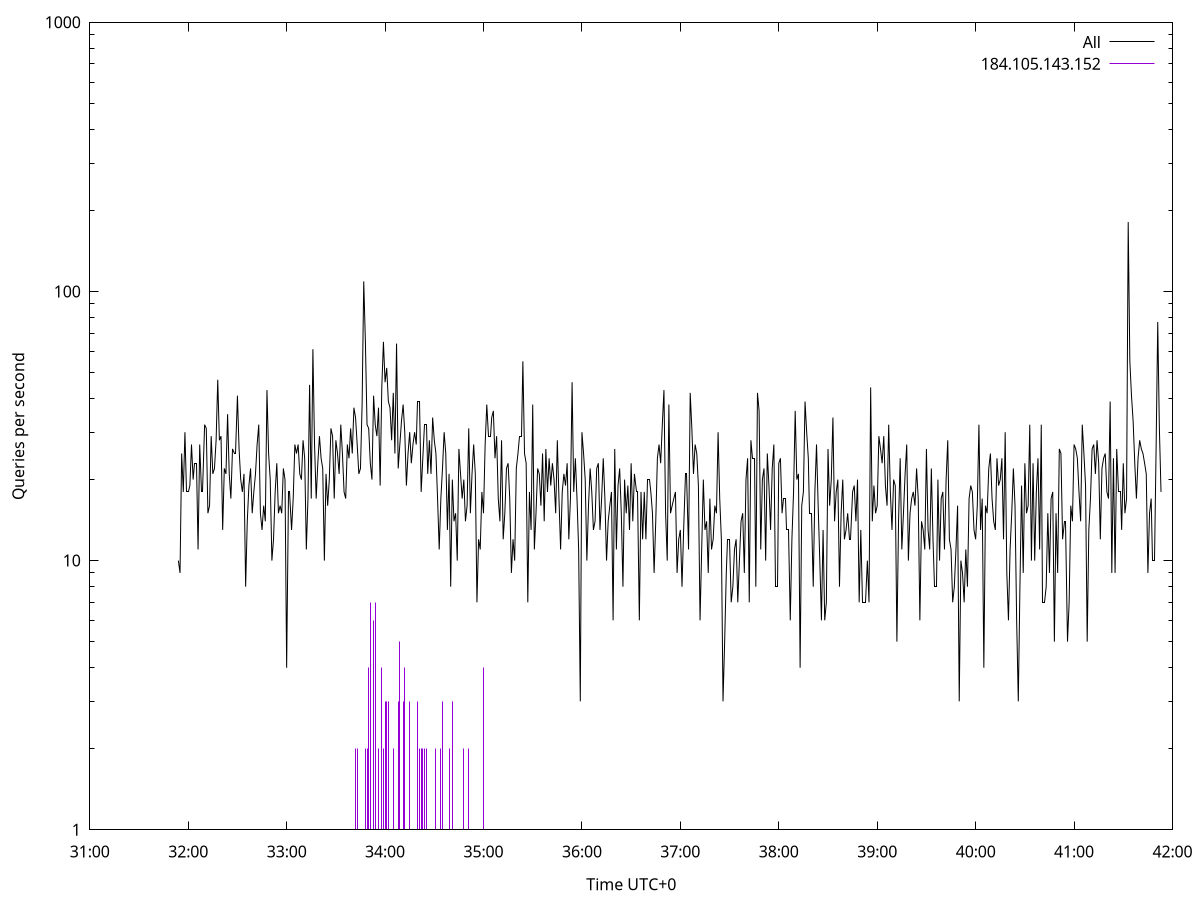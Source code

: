 set terminal pngcairo size 1024,768
set output 'Sun Jan  7 20:31:54 2024.png'
set ylabel 'Queries per second'
set xlabel 'Time UTC+0'
set xdata time
set timefmt "%s"
set log y
plot \
'-' using 1:2 linecolor 0 linetype 2 with lines title 'All', \
'-' using 1:2 linecolor 1 linetype 3 with impulses title "184.105.143.152"
1704634314 10
1704634315 9
1704634316 25
1704634317 18
1704634318 30
1704634319 18
1704634320 18
1704634321 19
1704634322 27
1704634323 20
1704634324 23
1704634325 23
1704634326 11
1704634327 27
1704634328 18
1704634329 18
1704634330 32
1704634331 31
1704634332 15
1704634333 16
1704634334 29
1704634335 21
1704634336 22
1704634337 28
1704634338 47
1704634339 28
1704634340 29
1704634341 13
1704634342 22
1704634343 21
1704634344 35
1704634345 21
1704634346 17
1704634347 26
1704634348 25
1704634349 25
1704634350 41
1704634351 26
1704634352 20
1704634353 18
1704634354 21
1704634355 8
1704634356 14
1704634357 19
1704634358 22
1704634359 15
1704634360 18
1704634361 21
1704634362 27
1704634363 32
1704634364 15
1704634365 13
1704634366 16
1704634367 14
1704634368 43
1704634369 25
1704634370 20
1704634371 10
1704634372 12
1704634373 18
1704634374 23
1704634375 15
1704634376 16
1704634377 15
1704634378 22
1704634379 20
1704634380 4
1704634381 18
1704634382 18
1704634383 13
1704634384 17
1704634385 27
1704634386 25
1704634387 27
1704634388 21
1704634389 20
1704634390 28
1704634391 24
1704634392 11
1704634393 17
1704634394 45
1704634395 17
1704634396 61
1704634397 27
1704634398 17
1704634399 23
1704634400 29
1704634401 24
1704634402 22
1704634403 10
1704634404 21
1704634405 16
1704634406 20
1704634407 31
1704634408 29
1704634409 17
1704634410 28
1704634411 25
1704634412 21
1704634413 32
1704634414 25
1704634415 18
1704634416 17
1704634417 27
1704634418 24
1704634419 31
1704634420 25
1704634421 37
1704634422 34
1704634423 27
1704634424 21
1704634425 22
1704634426 38
1704634427 109
1704634428 65
1704634429 32
1704634430 31
1704634431 23
1704634432 20
1704634433 41
1704634434 32
1704634435 29
1704634436 37
1704634437 19
1704634438 44
1704634439 65
1704634440 46
1704634441 52
1704634442 39
1704634443 37
1704634444 28
1704634445 42
1704634446 25
1704634447 64
1704634448 22
1704634449 27
1704634450 33
1704634451 38
1704634452 30
1704634453 19
1704634454 25
1704634455 30
1704634456 23
1704634457 27
1704634458 30
1704634459 27
1704634460 39
1704634461 39
1704634462 18
1704634463 24
1704634464 32
1704634465 32
1704634466 21
1704634467 28
1704634468 21
1704634469 34
1704634470 28
1704634471 25
1704634472 17
1704634473 11
1704634474 17
1704634475 22
1704634476 30
1704634477 25
1704634478 13
1704634479 21
1704634480 8
1704634481 20
1704634482 14
1704634483 15
1704634484 10
1704634485 26
1704634486 21
1704634487 17
1704634488 20
1704634489 14
1704634490 16
1704634491 31
1704634492 15
1704634493 21
1704634494 27
1704634495 21
1704634496 7
1704634497 12
1704634498 11
1704634499 18
1704634500 15
1704634501 27
1704634502 38
1704634503 29
1704634504 29
1704634505 34
1704634506 36
1704634507 24
1704634508 29
1704634509 17
1704634510 14
1704634511 28
1704634512 12
1704634513 15
1704634514 22
1704634515 23
1704634516 17
1704634517 9
1704634518 12
1704634519 10
1704634520 22
1704634521 25
1704634522 29
1704634523 29
1704634524 55
1704634525 25
1704634526 23
1704634527 7
1704634528 18
1704634529 13
1704634530 38
1704634531 11
1704634532 15
1704634533 22
1704634534 21
1704634535 16
1704634536 25
1704634537 14
1704634538 26
1704634539 18
1704634540 24
1704634541 19
1704634542 23
1704634543 20
1704634544 15
1704634545 28
1704634546 17
1704634547 11
1704634548 18
1704634549 21
1704634550 19
1704634551 23
1704634552 12
1704634553 17
1704634554 46
1704634555 18
1704634556 24
1704634557 17
1704634558 11
1704634559 3
1704634560 30
1704634561 25
1704634562 20
1704634563 10
1704634564 16
1704634565 22
1704634566 18
1704634567 13
1704634568 14
1704634569 22
1704634570 23
1704634571 13
1704634572 17
1704634573 24
1704634574 17
1704634575 10
1704634576 14
1704634577 16
1704634578 18
1704634579 6
1704634580 26
1704634581 11
1704634582 19
1704634583 22
1704634584 15
1704634585 8
1704634586 20
1704634587 15
1704634588 19
1704634589 13
1704634590 23
1704634591 14
1704634592 21
1704634593 18
1704634594 18
1704634595 6
1704634596 18
1704634597 12
1704634598 18
1704634599 12
1704634600 20
1704634601 20
1704634602 18
1704634603 15
1704634604 9
1704634605 14
1704634606 24
1704634607 27
1704634608 23
1704634609 32
1704634610 43
1704634611 15
1704634612 10
1704634613 38
1704634614 15
1704634615 16
1704634616 17
1704634617 18
1704634618 9
1704634619 12
1704634620 13
1704634621 8
1704634622 13
1704634623 21
1704634624 21
1704634625 11
1704634626 42
1704634627 31
1704634628 21
1704634629 27
1704634630 25
1704634631 19
1704634632 6
1704634633 11
1704634634 20
1704634635 13
1704634636 14
1704634637 9
1704634638 17
1704634639 11
1704634640 12
1704634641 16
1704634642 15
1704634643 30
1704634644 17
1704634645 12
1704634646 3
1704634647 5
1704634648 9
1704634649 12
1704634650 12
1704634651 7
1704634652 8
1704634653 11
1704634654 12
1704634655 7
1704634656 10
1704634657 14
1704634658 15
1704634659 9
1704634660 20
1704634661 24
1704634662 7
1704634663 28
1704634664 24
1704634665 24
1704634666 8
1704634667 42
1704634668 36
1704634669 11
1704634670 20
1704634671 22
1704634672 10
1704634673 25
1704634674 19
1704634675 13
1704634676 22
1704634677 27
1704634678 8
1704634679 8
1704634680 23
1704634681 24
1704634682 15
1704634683 17
1704634684 17
1704634685 13
1704634686 13
1704634687 6
1704634688 12
1704634689 18
1704634690 36
1704634691 20
1704634692 21
1704634693 4
1704634694 16
1704634695 18
1704634696 39
1704634697 30
1704634698 24
1704634699 15
1704634700 15
1704634701 8
1704634702 18
1704634703 27
1704634704 16
1704634705 10
1704634706 6
1704634707 13
1704634708 6
1704634709 7
1704634710 26
1704634711 16
1704634712 20
1704634713 34
1704634714 14
1704634715 18
1704634716 20
1704634717 8
1704634718 15
1704634719 20
1704634720 12
1704634721 13
1704634722 15
1704634723 12
1704634724 12
1704634725 18
1704634726 19
1704634727 14
1704634728 20
1704634729 7
1704634730 13
1704634731 7
1704634732 7
1704634733 7
1704634734 10
1704634735 7
1704634736 44
1704634737 14
1704634738 19
1704634739 15
1704634740 16
1704634741 29
1704634742 26
1704634743 23
1704634744 29
1704634745 19
1704634746 16
1704634747 32
1704634748 18
1704634749 13
1704634750 20
1704634751 19
1704634752 5
1704634753 14
1704634754 24
1704634755 11
1704634756 15
1704634757 21
1704634758 27
1704634759 10
1704634760 15
1704634761 17
1704634762 18
1704634763 16
1704634764 22
1704634765 17
1704634766 6
1704634767 14
1704634768 13
1704634769 11
1704634770 26
1704634771 13
1704634772 11
1704634773 22
1704634774 12
1704634775 8
1704634776 8
1704634777 20
1704634778 10
1704634779 17
1704634780 18
1704634781 11
1704634782 20
1704634783 28
1704634784 12
1704634785 11
1704634786 7
1704634787 8
1704634788 11
1704634789 16
1704634790 3
1704634791 10
1704634792 9
1704634793 7
1704634794 11
1704634795 8
1704634796 17
1704634797 19
1704634798 18
1704634799 13
1704634800 12
1704634801 16
1704634802 32
1704634803 13
1704634804 17
1704634805 4
1704634806 16
1704634807 15
1704634808 22
1704634809 25
1704634810 17
1704634811 14
1704634812 13
1704634813 24
1704634814 19
1704634815 20
1704634816 24
1704634817 12
1704634818 30
1704634819 9
1704634820 6
1704634821 11
1704634822 15
1704634823 22
1704634824 16
1704634825 6
1704634826 3
1704634827 8
1704634828 19
1704634829 9
1704634830 23
1704634831 15
1704634832 16
1704634833 32
1704634834 10
1704634835 23
1704634836 10
1704634837 18
1704634838 24
1704634839 11
1704634840 32
1704634841 7
1704634842 7
1704634843 8
1704634844 15
1704634845 9
1704634846 17
1704634847 18
1704634848 5
1704634849 15
1704634850 9
1704634851 26
1704634852 25
1704634853 12
1704634854 14
1704634855 14
1704634856 5
1704634857 7
1704634858 16
1704634859 14
1704634860 27
1704634861 26
1704634862 24
1704634863 18
1704634864 14
1704634865 32
1704634866 25
1704634867 19
1704634868 5
1704634869 13
1704634870 17
1704634871 26
1704634872 27
1704634873 21
1704634874 28
1704634875 23
1704634876 12
1704634877 22
1704634878 24
1704634879 25
1704634880 18
1704634881 17
1704634882 39
1704634883 9
1704634884 24
1704634885 9
1704634886 26
1704634887 18
1704634888 18
1704634889 13
1704634890 23
1704634891 15
1704634892 17
1704634893 181
1704634894 55
1704634895 41
1704634896 33
1704634897 23
1704634898 17
1704634899 24
1704634900 28
1704634901 26
1704634902 25
1704634903 23
1704634904 21
1704634905 9
1704634906 15
1704634907 17
1704634908 10
1704634909 10
1704634910 26
1704634911 77
1704634912 31
1704634913 18

e
1704634418 1
1704634419 1
1704634422 2
1704634423 2
1704634427 1
1704634428 2
1704634429 2
1704634430 4
1704634431 7
1704634432 1
1704634433 6
1704634434 7
1704634436 2
1704634437 1
1704634438 4
1704634439 2
1704634440 3
1704634441 3
1704634442 3
1704634443 1
1704634444 1
1704634445 2
1704634447 1
1704634448 3
1704634449 5
1704634451 3
1704634452 4
1704634453 1
1704634454 1
1704634455 3
1704634456 1
1704634460 3
1704634461 2
1704634462 2
1704634463 2
1704634464 2
1704634465 2
1704634466 1
1704634468 1
1704634471 2
1704634472 1
1704634474 2
1704634475 3
1704634477 1
1704634478 1
1704634479 2
1704634481 3
1704634482 1
1704634484 1
1704634485 1
1704634488 2
1704634489 1
1704634490 1
1704634491 2
1704634493 1
1704634495 1
1704634500 4
1704634511 1

e
